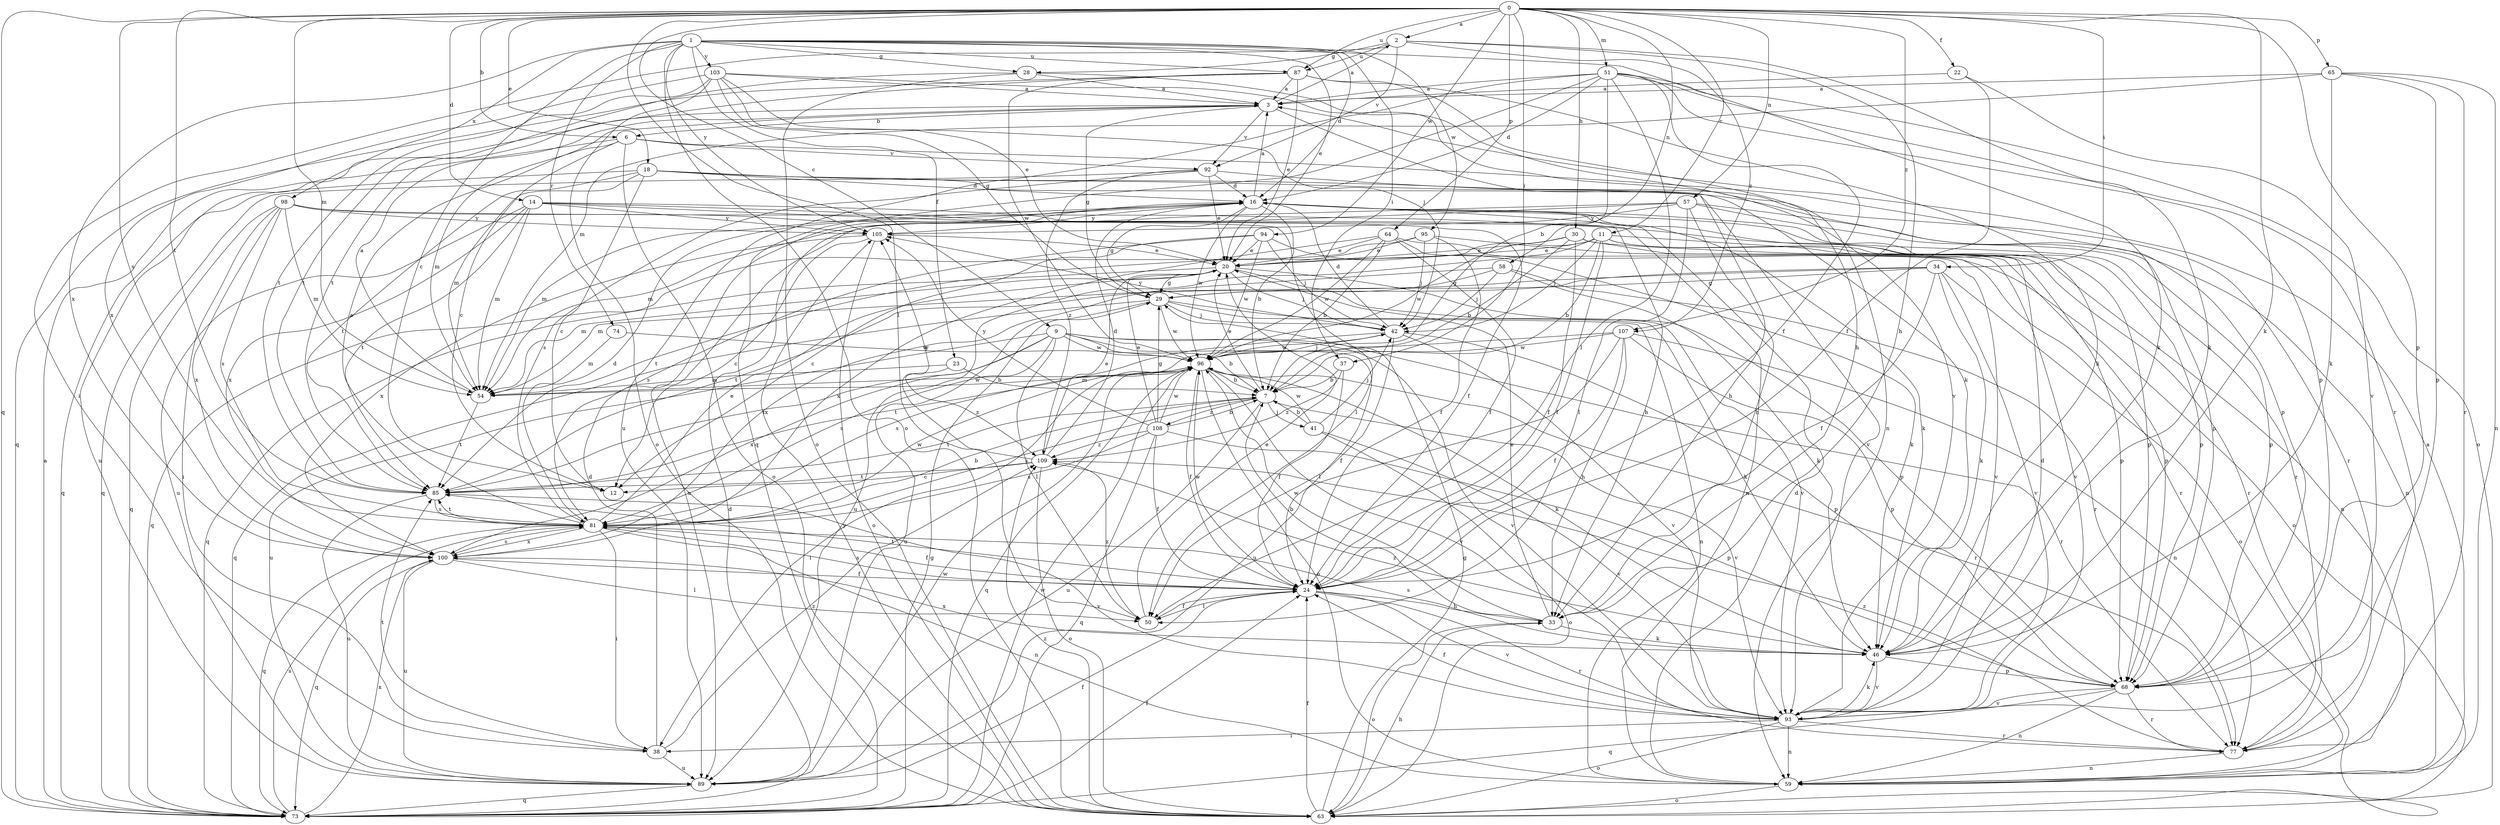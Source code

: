 strict digraph  {
0;
1;
2;
3;
6;
7;
9;
11;
12;
14;
16;
18;
20;
22;
23;
24;
28;
29;
30;
33;
34;
37;
38;
41;
42;
46;
50;
51;
54;
57;
58;
59;
63;
64;
65;
68;
73;
74;
77;
81;
85;
87;
89;
92;
93;
94;
95;
96;
98;
100;
103;
105;
107;
108;
109;
0 -> 2  [label=a];
0 -> 6  [label=b];
0 -> 9  [label=c];
0 -> 11  [label=c];
0 -> 14  [label=d];
0 -> 18  [label=e];
0 -> 22  [label=f];
0 -> 30  [label=h];
0 -> 34  [label=i];
0 -> 37  [label=i];
0 -> 46  [label=k];
0 -> 50  [label=l];
0 -> 51  [label=m];
0 -> 54  [label=m];
0 -> 57  [label=n];
0 -> 58  [label=n];
0 -> 64  [label=p];
0 -> 65  [label=p];
0 -> 68  [label=p];
0 -> 73  [label=q];
0 -> 81  [label=s];
0 -> 85  [label=t];
0 -> 87  [label=u];
0 -> 94  [label=w];
0 -> 107  [label=z];
1 -> 12  [label=c];
1 -> 16  [label=d];
1 -> 20  [label=e];
1 -> 23  [label=f];
1 -> 28  [label=g];
1 -> 37  [label=i];
1 -> 46  [label=k];
1 -> 63  [label=o];
1 -> 74  [label=r];
1 -> 87  [label=u];
1 -> 95  [label=w];
1 -> 98  [label=x];
1 -> 100  [label=x];
1 -> 103  [label=y];
1 -> 105  [label=y];
2 -> 28  [label=g];
2 -> 33  [label=h];
2 -> 38  [label=i];
2 -> 46  [label=k];
2 -> 87  [label=u];
2 -> 92  [label=v];
2 -> 107  [label=z];
3 -> 2  [label=a];
3 -> 6  [label=b];
3 -> 29  [label=g];
3 -> 46  [label=k];
3 -> 92  [label=v];
6 -> 12  [label=c];
6 -> 54  [label=m];
6 -> 63  [label=o];
6 -> 68  [label=p];
6 -> 89  [label=u];
6 -> 92  [label=v];
7 -> 20  [label=e];
7 -> 41  [label=j];
7 -> 81  [label=s];
7 -> 85  [label=t];
7 -> 89  [label=u];
7 -> 93  [label=v];
7 -> 108  [label=z];
9 -> 7  [label=b];
9 -> 24  [label=f];
9 -> 50  [label=l];
9 -> 77  [label=r];
9 -> 81  [label=s];
9 -> 85  [label=t];
9 -> 89  [label=u];
9 -> 93  [label=v];
9 -> 96  [label=w];
9 -> 100  [label=x];
11 -> 7  [label=b];
11 -> 20  [label=e];
11 -> 24  [label=f];
11 -> 42  [label=j];
11 -> 59  [label=n];
11 -> 68  [label=p];
11 -> 77  [label=r];
11 -> 85  [label=t];
11 -> 89  [label=u];
14 -> 24  [label=f];
14 -> 33  [label=h];
14 -> 54  [label=m];
14 -> 59  [label=n];
14 -> 85  [label=t];
14 -> 89  [label=u];
14 -> 100  [label=x];
14 -> 105  [label=y];
16 -> 3  [label=a];
16 -> 7  [label=b];
16 -> 29  [label=g];
16 -> 46  [label=k];
16 -> 54  [label=m];
16 -> 68  [label=p];
16 -> 77  [label=r];
16 -> 96  [label=w];
16 -> 105  [label=y];
18 -> 12  [label=c];
18 -> 16  [label=d];
18 -> 54  [label=m];
18 -> 68  [label=p];
18 -> 73  [label=q];
18 -> 77  [label=r];
18 -> 85  [label=t];
18 -> 93  [label=v];
20 -> 29  [label=g];
20 -> 42  [label=j];
20 -> 54  [label=m];
20 -> 68  [label=p];
20 -> 73  [label=q];
20 -> 93  [label=v];
22 -> 3  [label=a];
22 -> 24  [label=f];
22 -> 93  [label=v];
23 -> 7  [label=b];
23 -> 54  [label=m];
23 -> 109  [label=z];
24 -> 33  [label=h];
24 -> 50  [label=l];
24 -> 77  [label=r];
24 -> 81  [label=s];
24 -> 85  [label=t];
24 -> 93  [label=v];
24 -> 96  [label=w];
28 -> 3  [label=a];
28 -> 59  [label=n];
28 -> 63  [label=o];
28 -> 85  [label=t];
29 -> 42  [label=j];
29 -> 46  [label=k];
29 -> 59  [label=n];
29 -> 73  [label=q];
29 -> 89  [label=u];
29 -> 96  [label=w];
30 -> 7  [label=b];
30 -> 20  [label=e];
30 -> 24  [label=f];
30 -> 68  [label=p];
30 -> 93  [label=v];
30 -> 96  [label=w];
33 -> 7  [label=b];
33 -> 20  [label=e];
33 -> 46  [label=k];
33 -> 63  [label=o];
33 -> 96  [label=w];
34 -> 24  [label=f];
34 -> 29  [label=g];
34 -> 46  [label=k];
34 -> 54  [label=m];
34 -> 63  [label=o];
34 -> 85  [label=t];
34 -> 93  [label=v];
37 -> 7  [label=b];
37 -> 24  [label=f];
37 -> 109  [label=z];
38 -> 16  [label=d];
38 -> 85  [label=t];
38 -> 89  [label=u];
38 -> 109  [label=z];
41 -> 7  [label=b];
41 -> 42  [label=j];
41 -> 63  [label=o];
41 -> 93  [label=v];
41 -> 96  [label=w];
42 -> 16  [label=d];
42 -> 50  [label=l];
42 -> 68  [label=p];
42 -> 81  [label=s];
42 -> 93  [label=v];
42 -> 96  [label=w];
42 -> 105  [label=y];
46 -> 68  [label=p];
46 -> 81  [label=s];
46 -> 93  [label=v];
46 -> 100  [label=x];
46 -> 109  [label=z];
50 -> 20  [label=e];
50 -> 24  [label=f];
50 -> 109  [label=z];
51 -> 3  [label=a];
51 -> 7  [label=b];
51 -> 16  [label=d];
51 -> 24  [label=f];
51 -> 50  [label=l];
51 -> 63  [label=o];
51 -> 68  [label=p];
51 -> 73  [label=q];
51 -> 77  [label=r];
51 -> 89  [label=u];
54 -> 3  [label=a];
54 -> 85  [label=t];
54 -> 96  [label=w];
57 -> 33  [label=h];
57 -> 50  [label=l];
57 -> 54  [label=m];
57 -> 59  [label=n];
57 -> 68  [label=p];
57 -> 89  [label=u];
57 -> 105  [label=y];
58 -> 29  [label=g];
58 -> 42  [label=j];
58 -> 46  [label=k];
58 -> 77  [label=r];
58 -> 100  [label=x];
59 -> 3  [label=a];
59 -> 16  [label=d];
59 -> 63  [label=o];
63 -> 24  [label=f];
63 -> 29  [label=g];
63 -> 33  [label=h];
63 -> 105  [label=y];
63 -> 109  [label=z];
64 -> 7  [label=b];
64 -> 20  [label=e];
64 -> 24  [label=f];
64 -> 63  [label=o];
64 -> 93  [label=v];
64 -> 96  [label=w];
64 -> 100  [label=x];
65 -> 3  [label=a];
65 -> 46  [label=k];
65 -> 54  [label=m];
65 -> 59  [label=n];
65 -> 68  [label=p];
65 -> 77  [label=r];
68 -> 59  [label=n];
68 -> 73  [label=q];
68 -> 77  [label=r];
68 -> 93  [label=v];
73 -> 3  [label=a];
73 -> 16  [label=d];
73 -> 24  [label=f];
73 -> 29  [label=g];
73 -> 81  [label=s];
73 -> 96  [label=w];
73 -> 100  [label=x];
74 -> 54  [label=m];
74 -> 96  [label=w];
77 -> 59  [label=n];
77 -> 109  [label=z];
81 -> 3  [label=a];
81 -> 7  [label=b];
81 -> 16  [label=d];
81 -> 20  [label=e];
81 -> 24  [label=f];
81 -> 38  [label=i];
81 -> 59  [label=n];
81 -> 73  [label=q];
81 -> 85  [label=t];
81 -> 96  [label=w];
81 -> 100  [label=x];
85 -> 81  [label=s];
85 -> 89  [label=u];
85 -> 93  [label=v];
87 -> 3  [label=a];
87 -> 20  [label=e];
87 -> 33  [label=h];
87 -> 46  [label=k];
87 -> 73  [label=q];
87 -> 85  [label=t];
87 -> 96  [label=w];
89 -> 24  [label=f];
89 -> 73  [label=q];
89 -> 96  [label=w];
92 -> 16  [label=d];
92 -> 20  [label=e];
92 -> 33  [label=h];
92 -> 73  [label=q];
92 -> 81  [label=s];
92 -> 109  [label=z];
93 -> 16  [label=d];
93 -> 24  [label=f];
93 -> 38  [label=i];
93 -> 46  [label=k];
93 -> 59  [label=n];
93 -> 63  [label=o];
93 -> 77  [label=r];
94 -> 12  [label=c];
94 -> 20  [label=e];
94 -> 42  [label=j];
94 -> 46  [label=k];
94 -> 81  [label=s];
94 -> 96  [label=w];
95 -> 20  [label=e];
95 -> 24  [label=f];
95 -> 42  [label=j];
95 -> 73  [label=q];
95 -> 77  [label=r];
96 -> 7  [label=b];
96 -> 24  [label=f];
96 -> 38  [label=i];
96 -> 42  [label=j];
96 -> 46  [label=k];
96 -> 54  [label=m];
96 -> 59  [label=n];
96 -> 73  [label=q];
96 -> 77  [label=r];
96 -> 93  [label=v];
98 -> 38  [label=i];
98 -> 50  [label=l];
98 -> 54  [label=m];
98 -> 68  [label=p];
98 -> 73  [label=q];
98 -> 81  [label=s];
98 -> 100  [label=x];
98 -> 105  [label=y];
100 -> 24  [label=f];
100 -> 50  [label=l];
100 -> 73  [label=q];
100 -> 81  [label=s];
100 -> 89  [label=u];
103 -> 3  [label=a];
103 -> 20  [label=e];
103 -> 29  [label=g];
103 -> 42  [label=j];
103 -> 63  [label=o];
103 -> 85  [label=t];
103 -> 93  [label=v];
103 -> 100  [label=x];
105 -> 12  [label=c];
105 -> 20  [label=e];
105 -> 63  [label=o];
105 -> 100  [label=x];
107 -> 24  [label=f];
107 -> 33  [label=h];
107 -> 59  [label=n];
107 -> 68  [label=p];
107 -> 85  [label=t];
107 -> 89  [label=u];
107 -> 96  [label=w];
108 -> 7  [label=b];
108 -> 20  [label=e];
108 -> 24  [label=f];
108 -> 29  [label=g];
108 -> 68  [label=p];
108 -> 73  [label=q];
108 -> 81  [label=s];
108 -> 96  [label=w];
108 -> 105  [label=y];
108 -> 109  [label=z];
109 -> 12  [label=c];
109 -> 16  [label=d];
109 -> 20  [label=e];
109 -> 63  [label=o];
109 -> 85  [label=t];
109 -> 105  [label=y];
}
